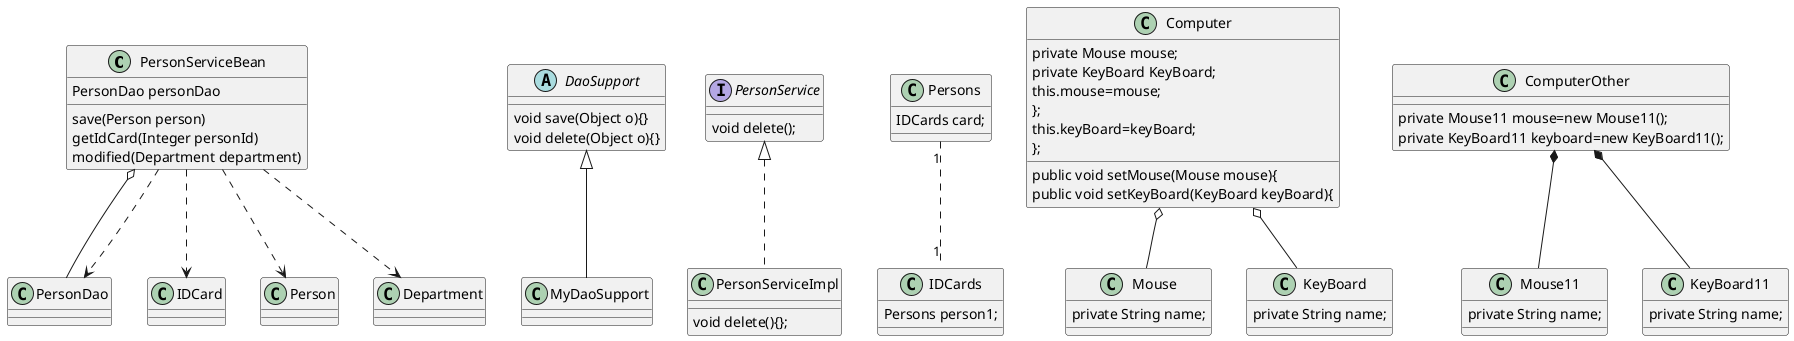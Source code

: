 @startuml
'https://plantuml.com/class-diagram


/'依赖'/
class PersonServiceBean{
        PersonDao personDao
        save(Person person)
        getIdCard(Integer personId)
        modified(Department department)

}

class PersonDao{}
class IDCard{}
class Person{}
class Department{}
/'以下两个都可以'/
PersonServiceBean o-- PersonDao /'聚合'/
PersonServiceBean  ..>   PersonDao /'依赖'/
PersonServiceBean  ..>   IDCard
PersonServiceBean  ..>   Person
PersonServiceBean  ..>   Department


/'泛化 继承 扩展 extension'/

abstract class DaoSupport{
    void save(Object o){}
    void delete(Object o){}
}
class MyDaoSupport{}
DaoSupport <|-- MyDaoSupport
/'或者如下编写MyDaoSupport类'/
/'class MyDaoSupport extends DaoSupport{

}'/

/'实现'/
interface PersonService{
void delete();
}
class PersonServiceImpl{
void delete(){};
}
PersonService  <|.. PersonServiceImpl
/'也可以使用如下关键字完成实现'/
/'class PersonServiceImpl implements PersonService{
 void delete(){}
}'/

/'关联关系'/
/'双向1对1'/
class Persons{
    IDCards card;
}
class IDCards{
    Persons person1;
}
Persons "1"  .. "1"  IDCards

/'聚合关系'/
/'是特殊的关联关系，具有关联关系的导航性和多重性'/
/'整体和部分是可分开的，不能分开则为组合关系'/
class Computer{
    private Mouse mouse;
    private KeyBoard KeyBoard;
    public void setMouse(Mouse mouse){
            this.mouse=mouse;
    };
    public void setKeyBoard(KeyBoard keyBoard){
            this.keyBoard=keyBoard;
    };
}

class Mouse{
    private String name;
}
class KeyBoard{
    private String name;
}

Computer o-- Mouse
Computer o-- KeyBoard

/'组合关系'/
/'当聚合关系的整体和部分不可分离时，则升级为组合关系'/
class ComputerOther{
    private Mouse11 mouse=new Mouse11();
    private KeyBoard11 keyboard=new KeyBoard11();
}
class Mouse11{
    private String name;
}
class KeyBoard11{
    private String name;
}

ComputerOther *--  Mouse11
ComputerOther *--  KeyBoard11

@enduml